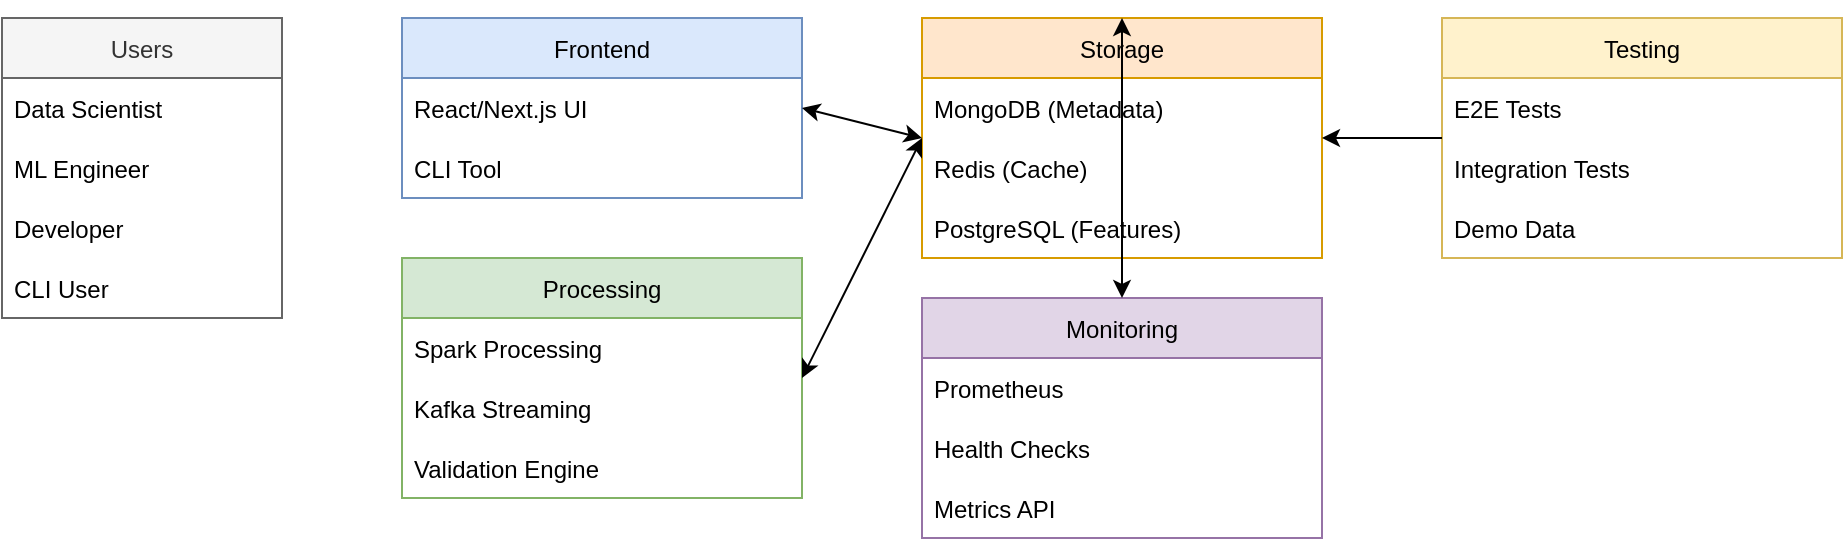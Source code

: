 <?xml version="1.0" encoding="UTF-8"?>
<mxfile version="21.1.1" type="device">
  <diagram id="fstore-mermaid" name="FStore Architecture (from Mermaid)">
    <mxGraphModel dx="1422" dy="798" grid="1" gridSize="10" guides="1" tooltips="1" connect="1" arrows="1" fold="1" page="1" pageScale="1" pageWidth="1169" pageHeight="827" math="0" shadow="0">
      <root>
        <mxCell id="0" />
        <mxCell id="1" parent="0" />
        
        <!-- Users Group -->
        <mxCell id="users_group" value="Users" style="swimlane;fontStyle=0;childLayout=stackLayout;horizontal=1;startSize=30;horizontalStack=0;resizeParent=1;resizeParentMax=0;resizeLast=0;collapsible=1;marginBottom=0;fillColor=#f5f5f5;strokeColor=#666666;fontColor=#333333;" vertex="1" parent="1">
          <mxGeometry x="40" y="40" width="140" height="150" as="geometry" />
        </mxCell>
        <mxCell id="ds" value="Data Scientist" style="text;strokeColor=none;fillColor=none;align=left;verticalAlign=middle;spacingLeft=4;spacingRight=4;overflow=hidden;points=[[0,0.5],[1,0.5]];portConstraint=eastwest;rotatable=0;" vertex="1" parent="users_group">
          <mxGeometry y="30" width="140" height="30" as="geometry" />
        </mxCell>
        <mxCell id="mle" value="ML Engineer" style="text;strokeColor=none;fillColor=none;align=left;verticalAlign=middle;spacingLeft=4;spacingRight=4;overflow=hidden;points=[[0,0.5],[1,0.5]];portConstraint=eastwest;rotatable=0;" vertex="1" parent="users_group">
          <mxGeometry y="60" width="140" height="30" as="geometry" />
        </mxCell>
        <mxCell id="dev" value="Developer" style="text;strokeColor=none;fillColor=none;align=left;verticalAlign=middle;spacingLeft=4;spacingRight=4;overflow=hidden;points=[[0,0.5],[1,0.5]];portConstraint=eastwest;rotatable=0;" vertex="1" parent="users_group">
          <mxGeometry y="90" width="140" height="30" as="geometry" />
        </mxCell>
        <mxCell id="cli" value="CLI User" style="text;strokeColor=none;fillColor=none;align=left;verticalAlign=middle;spacingLeft=4;spacingRight=4;overflow=hidden;points=[[0,0.5],[1,0.5]];portConstraint=eastwest;rotatable=0;" vertex="1" parent="users_group">
          <mxGeometry y="120" width="140" height="30" as="geometry" />
        </mxCell>

        <!-- Frontend Group -->
        <mxCell id="frontend_group" value="Frontend" style="swimlane;fontStyle=0;childLayout=stackLayout;horizontal=1;startSize=30;horizontalStack=0;resizeParent=1;resizeParentMax=0;resizeLast=0;collapsible=1;marginBottom=0;fillColor=#dae8fc;strokeColor=#6c8ebf;" vertex="1" parent="1">
          <mxGeometry x="240" y="40" width="200" height="90" as="geometry" />
        </mxCell>
        <mxCell id="react" value="React/Next.js UI" style="text;strokeColor=none;fillColor=none;align=left;verticalAlign=middle;spacingLeft=4;spacingRight=4;overflow=hidden;points=[[0,0.5],[1,0.5]];portConstraint=eastwest;rotatable=0;" vertex="1" parent="frontend_group">
          <mxGeometry y="30" width="200" height="30" as="geometry" />
        </mxCell>
        <mxCell id="cli_tool" value="CLI Tool" style="text;strokeColor=none;fillColor=none;align=left;verticalAlign=middle;spacingLeft=4;spacingRight=4;overflow=hidden;points=[[0,0.5],[1,0.5]];portConstraint=eastwest;rotatable=0;" vertex="1" parent="frontend_group">
          <mxGeometry y="60" width="200" height="30" as="geometry" />
        </mxCell>

        <!-- Processing Group -->
        <mxCell id="processing" value="Processing" style="swimlane;fontStyle=0;childLayout=stackLayout;horizontal=1;startSize=30;horizontalStack=0;resizeParent=1;resizeParentMax=0;resizeLast=0;collapsible=1;marginBottom=0;fillColor=#d5e8d4;strokeColor=#82b366;" vertex="1" parent="1">
          <mxGeometry x="240" y="160" width="200" height="120" as="geometry" />
        </mxCell>
        <mxCell id="spark" value="Spark Processing" style="text;strokeColor=none;fillColor=none;align=left;verticalAlign=middle;spacingLeft=4;spacingRight=4;overflow=hidden;points=[[0,0.5],[1,0.5]];portConstraint=eastwest;rotatable=0;" vertex="1" parent="processing">
          <mxGeometry y="30" width="200" height="30" as="geometry" />
        </mxCell>
        <mxCell id="kafka" value="Kafka Streaming" style="text;strokeColor=none;fillColor=none;align=left;verticalAlign=middle;spacingLeft=4;spacingRight=4;overflow=hidden;points=[[0,0.5],[1,0.5]];portConstraint=eastwest;rotatable=0;" vertex="1" parent="processing">
          <mxGeometry y="60" width="200" height="30" as="geometry" />
        </mxCell>
        <mxCell id="validation" value="Validation Engine" style="text;strokeColor=none;fillColor=none;align=left;verticalAlign=middle;spacingLeft=4;spacingRight=4;overflow=hidden;points=[[0,0.5],[1,0.5]];portConstraint=eastwest;rotatable=0;" vertex="1" parent="processing">
          <mxGeometry y="90" width="200" height="30" as="geometry" />
        </mxCell>

        <!-- Storage Group -->
        <mxCell id="storage" value="Storage" style="swimlane;fontStyle=0;childLayout=stackLayout;horizontal=1;startSize=30;horizontalStack=0;resizeParent=1;resizeParentMax=0;resizeLast=0;collapsible=1;marginBottom=0;fillColor=#ffe6cc;strokeColor=#d79b00;" vertex="1" parent="1">
          <mxGeometry x="500" y="40" width="200" height="120" as="geometry" />
        </mxCell>
        <mxCell id="mongodb" value="MongoDB (Metadata)" style="text;strokeColor=none;fillColor=none;align=left;verticalAlign=middle;spacingLeft=4;spacingRight=4;overflow=hidden;points=[[0,0.5],[1,0.5]];portConstraint=eastwest;rotatable=0;" vertex="1" parent="storage">
          <mxGeometry y="30" width="200" height="30" as="geometry" />
        </mxCell>
        <mxCell id="redis" value="Redis (Cache)" style="text;strokeColor=none;fillColor=none;align=left;verticalAlign=middle;spacingLeft=4;spacingRight=4;overflow=hidden;points=[[0,0.5],[1,0.5]];portConstraint=eastwest;rotatable=0;" vertex="1" parent="storage">
          <mxGeometry y="60" width="200" height="30" as="geometry" />
        </mxCell>
        <mxCell id="postgres" value="PostgreSQL (Features)" style="text;strokeColor=none;fillColor=none;align=left;verticalAlign=middle;spacingLeft=4;spacingRight=4;overflow=hidden;points=[[0,0.5],[1,0.5]];portConstraint=eastwest;rotatable=0;" vertex="1" parent="storage">
          <mxGeometry y="90" width="200" height="30" as="geometry" />
        </mxCell>

        <!-- Monitoring Group -->
        <mxCell id="monitoring" value="Monitoring" style="swimlane;fontStyle=0;childLayout=stackLayout;horizontal=1;startSize=30;horizontalStack=0;resizeParent=1;resizeParentMax=0;resizeLast=0;collapsible=1;marginBottom=0;fillColor=#e1d5e7;strokeColor=#9673a6;" vertex="1" parent="1">
          <mxGeometry x="500" y="180" width="200" height="120" as="geometry" />
        </mxCell>
        <mxCell id="prometheus" value="Prometheus" style="text;strokeColor=none;fillColor=none;align=left;verticalAlign=middle;spacingLeft=4;spacingRight=4;overflow=hidden;points=[[0,0.5],[1,0.5]];portConstraint=eastwest;rotatable=0;" vertex="1" parent="monitoring">
          <mxGeometry y="30" width="200" height="30" as="geometry" />
        </mxCell>
        <mxCell id="health" value="Health Checks" style="text;strokeColor=none;fillColor=none;align=left;verticalAlign=middle;spacingLeft=4;spacingRight=4;overflow=hidden;points=[[0,0.5],[1,0.5]];portConstraint=eastwest;rotatable=0;" vertex="1" parent="monitoring">
          <mxGeometry y="60" width="200" height="30" as="geometry" />
        </mxCell>
        <mxCell id="metrics" value="Metrics API" style="text;strokeColor=none;fillColor=none;align=left;verticalAlign=middle;spacingLeft=4;spacingRight=4;overflow=hidden;points=[[0,0.5],[1,0.5]];portConstraint=eastwest;rotatable=0;" vertex="1" parent="monitoring">
          <mxGeometry y="90" width="200" height="30" as="geometry" />
        </mxCell>

        <!-- Testing Group -->
        <mxCell id="testing" value="Testing" style="swimlane;fontStyle=0;childLayout=stackLayout;horizontal=1;startSize=30;horizontalStack=0;resizeParent=1;resizeParentMax=0;resizeLast=0;collapsible=1;marginBottom=0;fillColor=#fff2cc;strokeColor=#d6b656;" vertex="1" parent="1">
          <mxGeometry x="760" y="40" width="200" height="120" as="geometry" />
        </mxCell>
        <mxCell id="e2e" value="E2E Tests" style="text;strokeColor=none;fillColor=none;align=left;verticalAlign=middle;spacingLeft=4;spacingRight=4;overflow=hidden;points=[[0,0.5],[1,0.5]];portConstraint=eastwest;rotatable=0;" vertex="1" parent="testing">
          <mxGeometry y="30" width="200" height="30" as="geometry" />
        </mxCell>
        <mxCell id="integration" value="Integration Tests" style="text;strokeColor=none;fillColor=none;align=left;verticalAlign=middle;spacingLeft=4;spacingRight=4;overflow=hidden;points=[[0,0.5],[1,0.5]];portConstraint=eastwest;rotatable=0;" vertex="1" parent="testing">
          <mxGeometry y="60" width="200" height="30" as="geometry" />
        </mxCell>
        <mxCell id="demo" value="Demo Data" style="text;strokeColor=none;fillColor=none;align=left;verticalAlign=middle;spacingLeft=4;spacingRight=4;overflow=hidden;points=[[0,0.5],[1,0.5]];portConstraint=eastwest;rotatable=0;" vertex="1" parent="testing">
          <mxGeometry y="90" width="200" height="30" as="geometry" />
        </mxCell>

        <!-- Connections -->
        <mxCell id="frontend_backend" value="" style="endArrow=classic;startArrow=classic;html=1;rounded=0;exitX=1;exitY=0.5;exitDx=0;exitDy=0;entryX=0;entryY=0.5;entryDx=0;entryDy=0;" edge="1" parent="1" source="frontend_group" target="storage">
          <mxGeometry width="50" height="50" relative="1" as="geometry">
            <mxPoint x="440" y="85" as="sourcePoint"/>
            <mxPoint x="500" y="85" as="targetPoint"/>
          </mxGeometry>
        </mxCell>

        <mxCell id="processing_storage" value="" style="endArrow=classic;startArrow=classic;html=1;rounded=0;exitX=1;exitY=0.5;exitDx=0;exitDy=0;entryX=0;entryY=0.5;entryDx=0;entryDy=0;" edge="1" parent="1" source="processing" target="storage">
          <mxGeometry width="50" height="50" relative="1" as="geometry">
            <mxPoint x="440" y="220" as="sourcePoint"/>
            <mxPoint x="500" y="100" as="targetPoint"/>
          </mxGeometry>
        </mxCell>

        <mxCell id="monitoring_all" value="" style="endArrow=classic;startArrow=classic;html=1;rounded=0;exitX=0.5;exitY=0;exitDx=0;exitDy=0;" edge="1" parent="1" source="monitoring">
          <mxGeometry width="50" height="50" relative="1" as="geometry">
            <mxPoint x="600" y="180" as="sourcePoint"/>
            <mxPoint x="600" y="40" as="targetPoint"/>
          </mxGeometry>
        </mxCell>

        <mxCell id="testing_all" value="" style="endArrow=classic;html=1;rounded=0;exitX=0;exitY=0.5;exitDx=0;exitDy=0;entryX=1;entryY=0.5;entryDx=0;entryDy=0;" edge="1" parent="1" source="testing" target="storage">
          <mxGeometry width="50" height="50" relative="1" as="geometry">
            <mxPoint x="760" y="100" as="sourcePoint"/>
            <mxPoint x="700" y="100" as="targetPoint"/>
          </mxGeometry>
        </mxCell>

      </root>
    </mxGraphModel>
  </diagram>
</mxfile>
